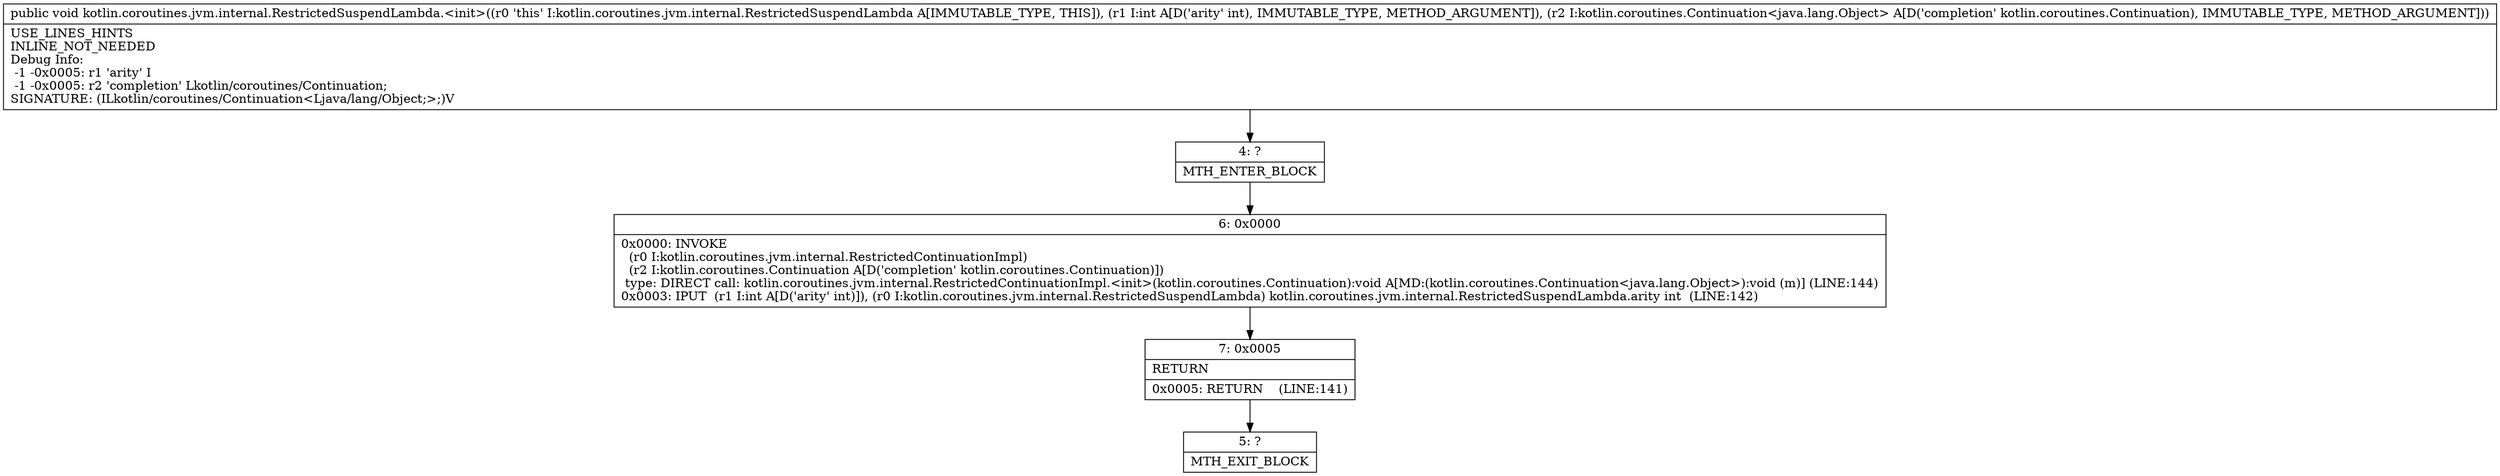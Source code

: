 digraph "CFG forkotlin.coroutines.jvm.internal.RestrictedSuspendLambda.\<init\>(ILkotlin\/coroutines\/Continuation;)V" {
Node_4 [shape=record,label="{4\:\ ?|MTH_ENTER_BLOCK\l}"];
Node_6 [shape=record,label="{6\:\ 0x0000|0x0000: INVOKE  \l  (r0 I:kotlin.coroutines.jvm.internal.RestrictedContinuationImpl)\l  (r2 I:kotlin.coroutines.Continuation A[D('completion' kotlin.coroutines.Continuation)])\l type: DIRECT call: kotlin.coroutines.jvm.internal.RestrictedContinuationImpl.\<init\>(kotlin.coroutines.Continuation):void A[MD:(kotlin.coroutines.Continuation\<java.lang.Object\>):void (m)] (LINE:144)\l0x0003: IPUT  (r1 I:int A[D('arity' int)]), (r0 I:kotlin.coroutines.jvm.internal.RestrictedSuspendLambda) kotlin.coroutines.jvm.internal.RestrictedSuspendLambda.arity int  (LINE:142)\l}"];
Node_7 [shape=record,label="{7\:\ 0x0005|RETURN\l|0x0005: RETURN    (LINE:141)\l}"];
Node_5 [shape=record,label="{5\:\ ?|MTH_EXIT_BLOCK\l}"];
MethodNode[shape=record,label="{public void kotlin.coroutines.jvm.internal.RestrictedSuspendLambda.\<init\>((r0 'this' I:kotlin.coroutines.jvm.internal.RestrictedSuspendLambda A[IMMUTABLE_TYPE, THIS]), (r1 I:int A[D('arity' int), IMMUTABLE_TYPE, METHOD_ARGUMENT]), (r2 I:kotlin.coroutines.Continuation\<java.lang.Object\> A[D('completion' kotlin.coroutines.Continuation), IMMUTABLE_TYPE, METHOD_ARGUMENT]))  | USE_LINES_HINTS\lINLINE_NOT_NEEDED\lDebug Info:\l  \-1 \-0x0005: r1 'arity' I\l  \-1 \-0x0005: r2 'completion' Lkotlin\/coroutines\/Continuation;\lSIGNATURE: (ILkotlin\/coroutines\/Continuation\<Ljava\/lang\/Object;\>;)V\l}"];
MethodNode -> Node_4;Node_4 -> Node_6;
Node_6 -> Node_7;
Node_7 -> Node_5;
}

